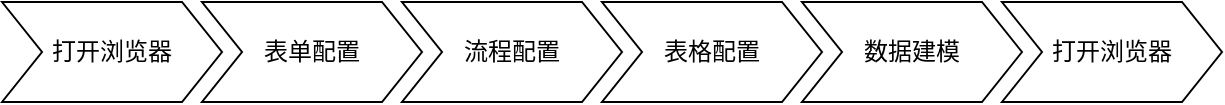 <mxfile version="24.4.4" type="github">
  <diagram name="第 1 页" id="gqDG2Gp0E2L2Fy4fAPNA">
    <mxGraphModel dx="1434" dy="780" grid="1" gridSize="10" guides="1" tooltips="1" connect="1" arrows="1" fold="1" page="1" pageScale="1" pageWidth="827" pageHeight="1169" math="0" shadow="0">
      <root>
        <mxCell id="0" />
        <mxCell id="1" parent="0" />
        <mxCell id="3Tfccr52SiQmyFZQaD_a-1" value="打开浏览器" style="shape=step;perimeter=stepPerimeter;whiteSpace=wrap;html=1;fixedSize=1;" vertex="1" parent="1">
          <mxGeometry x="40" y="120" width="110" height="50" as="geometry" />
        </mxCell>
        <mxCell id="3Tfccr52SiQmyFZQaD_a-7" value="表单配置" style="shape=step;perimeter=stepPerimeter;whiteSpace=wrap;html=1;fixedSize=1;" vertex="1" parent="1">
          <mxGeometry x="140" y="120" width="110" height="50" as="geometry" />
        </mxCell>
        <mxCell id="3Tfccr52SiQmyFZQaD_a-8" value="流程配置" style="shape=step;perimeter=stepPerimeter;whiteSpace=wrap;html=1;fixedSize=1;" vertex="1" parent="1">
          <mxGeometry x="240" y="120" width="110" height="50" as="geometry" />
        </mxCell>
        <mxCell id="3Tfccr52SiQmyFZQaD_a-9" value="表格配置" style="shape=step;perimeter=stepPerimeter;whiteSpace=wrap;html=1;fixedSize=1;" vertex="1" parent="1">
          <mxGeometry x="340" y="120" width="110" height="50" as="geometry" />
        </mxCell>
        <mxCell id="3Tfccr52SiQmyFZQaD_a-10" value="数据建模" style="shape=step;perimeter=stepPerimeter;whiteSpace=wrap;html=1;fixedSize=1;" vertex="1" parent="1">
          <mxGeometry x="440" y="120" width="110" height="50" as="geometry" />
        </mxCell>
        <mxCell id="3Tfccr52SiQmyFZQaD_a-11" value="打开浏览器" style="shape=step;perimeter=stepPerimeter;whiteSpace=wrap;html=1;fixedSize=1;" vertex="1" parent="1">
          <mxGeometry x="540" y="120" width="110" height="50" as="geometry" />
        </mxCell>
      </root>
    </mxGraphModel>
  </diagram>
</mxfile>
